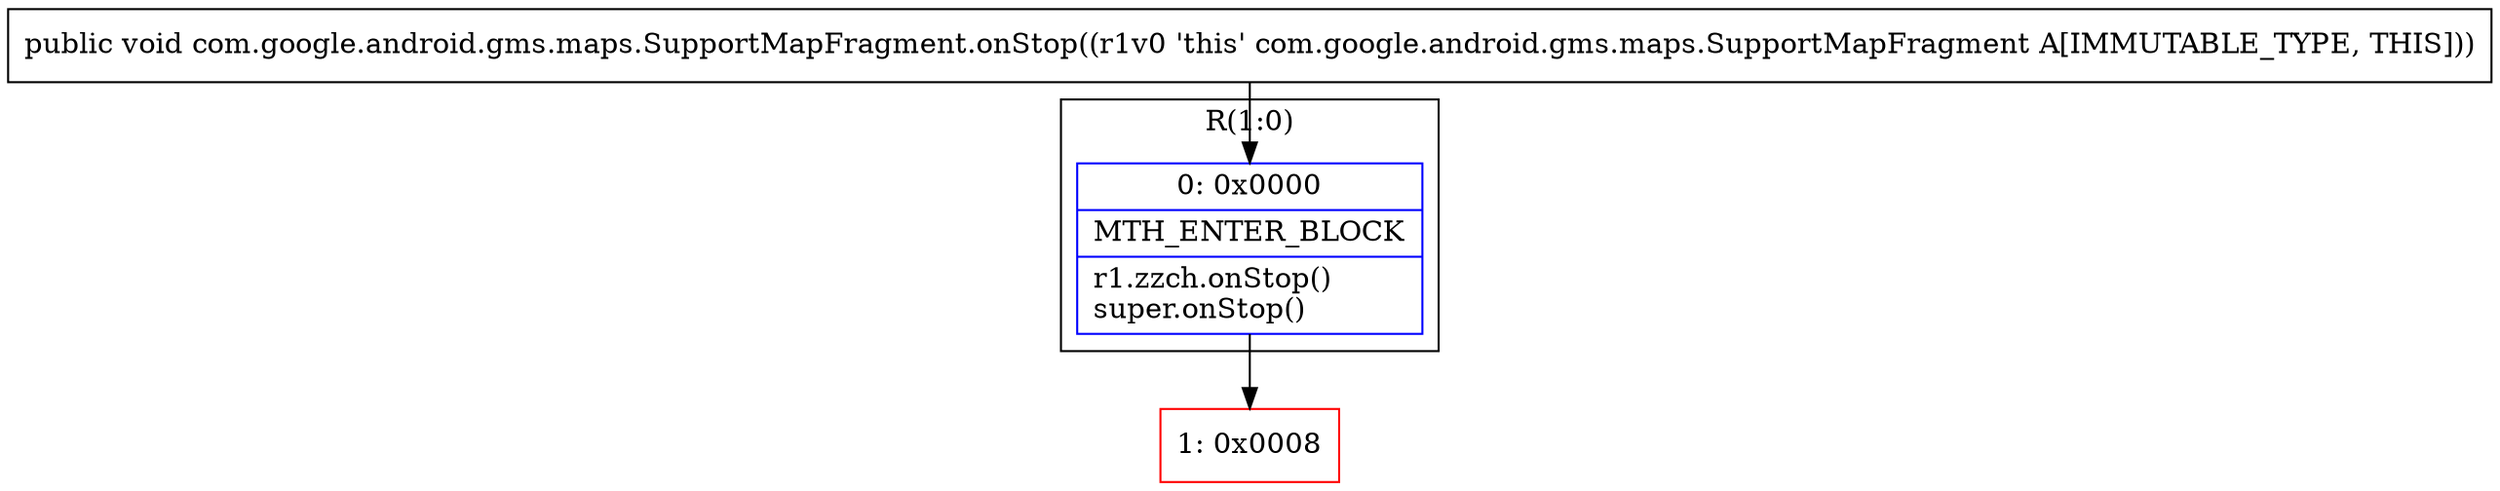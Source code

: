 digraph "CFG forcom.google.android.gms.maps.SupportMapFragment.onStop()V" {
subgraph cluster_Region_1567432937 {
label = "R(1:0)";
node [shape=record,color=blue];
Node_0 [shape=record,label="{0\:\ 0x0000|MTH_ENTER_BLOCK\l|r1.zzch.onStop()\lsuper.onStop()\l}"];
}
Node_1 [shape=record,color=red,label="{1\:\ 0x0008}"];
MethodNode[shape=record,label="{public void com.google.android.gms.maps.SupportMapFragment.onStop((r1v0 'this' com.google.android.gms.maps.SupportMapFragment A[IMMUTABLE_TYPE, THIS])) }"];
MethodNode -> Node_0;
Node_0 -> Node_1;
}

